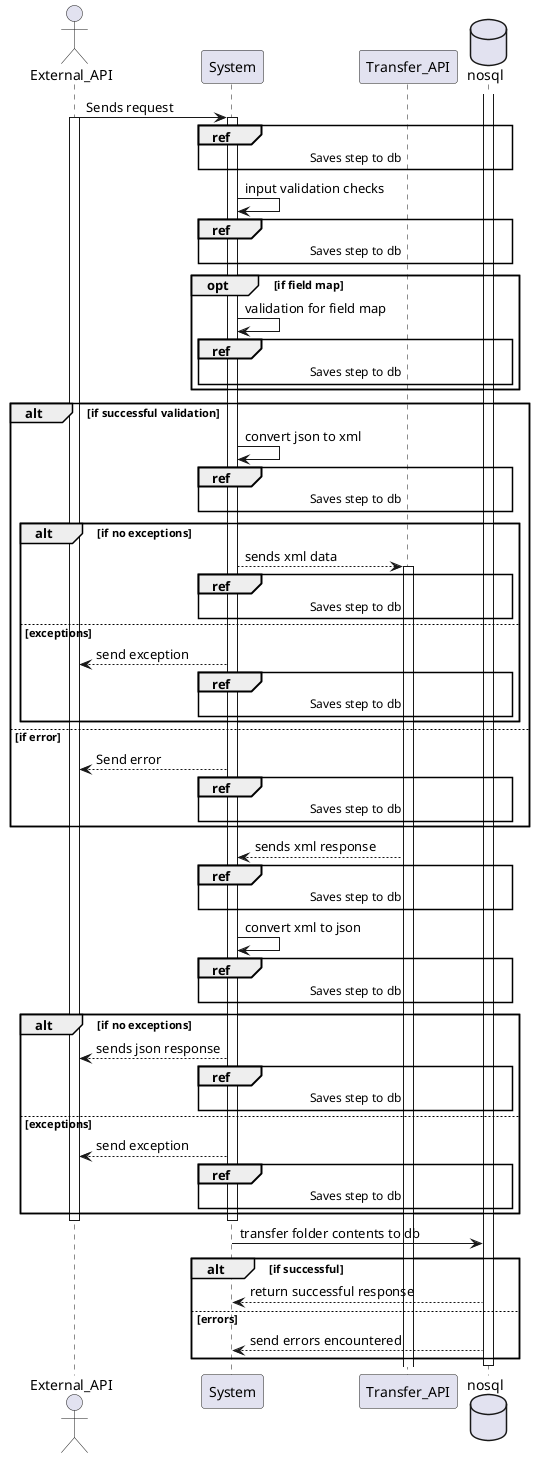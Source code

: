 @startuml
actor External_API
participant System
participant Transfer_API
database nosql

External_API -> System : Sends request
activate External_API
activate System  
ref over System, Transfer_API, nosql
 Saves step to db
end ref
System -> System : input validation checks
ref over System, Transfer_API, nosql
 Saves step to db
end ref
opt if field map
    System -> System : validation for field map
    ref over System, Transfer_API, nosql
        Saves step to db
    end ref
    end
alt if successful validation
    System -> System : convert json to xml
    ref over System, Transfer_API, nosql
        Saves step to db
    end ref  
    alt if no exceptions
        System --> Transfer_API : sends xml data
        ref over System, Transfer_API, nosql
            Saves step to db
        end ref  
        activate Transfer_API
    else exceptions
        System --> External_API : send exception
    ref over System, Transfer_API, nosql
        Saves step to db
    end ref
end
else if error
    System --> External_API : Send error
    ref over System, Transfer_API, nosql
        Saves step to db
    end ref
end
Transfer_API --> System : sends xml response
ref over System, Transfer_API, nosql
 Saves step to db
end ref
System -> System : convert xml to json
ref over System, Transfer_API, nosql
 Saves step to db
end ref
alt if no exceptions
    System --> External_API : sends json response
    ref over System, Transfer_API, nosql
        Saves step to db
    end ref
else exceptions
    System --> External_API : send exception
    ref over System, Transfer_API, nosql
        Saves step to db
    end ref
end
deactivate External_API
deactivate System
activate nosql
System -> nosql : transfer folder contents to db
alt if successful
    nosql --> System : return successful response
else errors
    nosql --> System : send errors encountered
end
deactivate nosql
@enduml